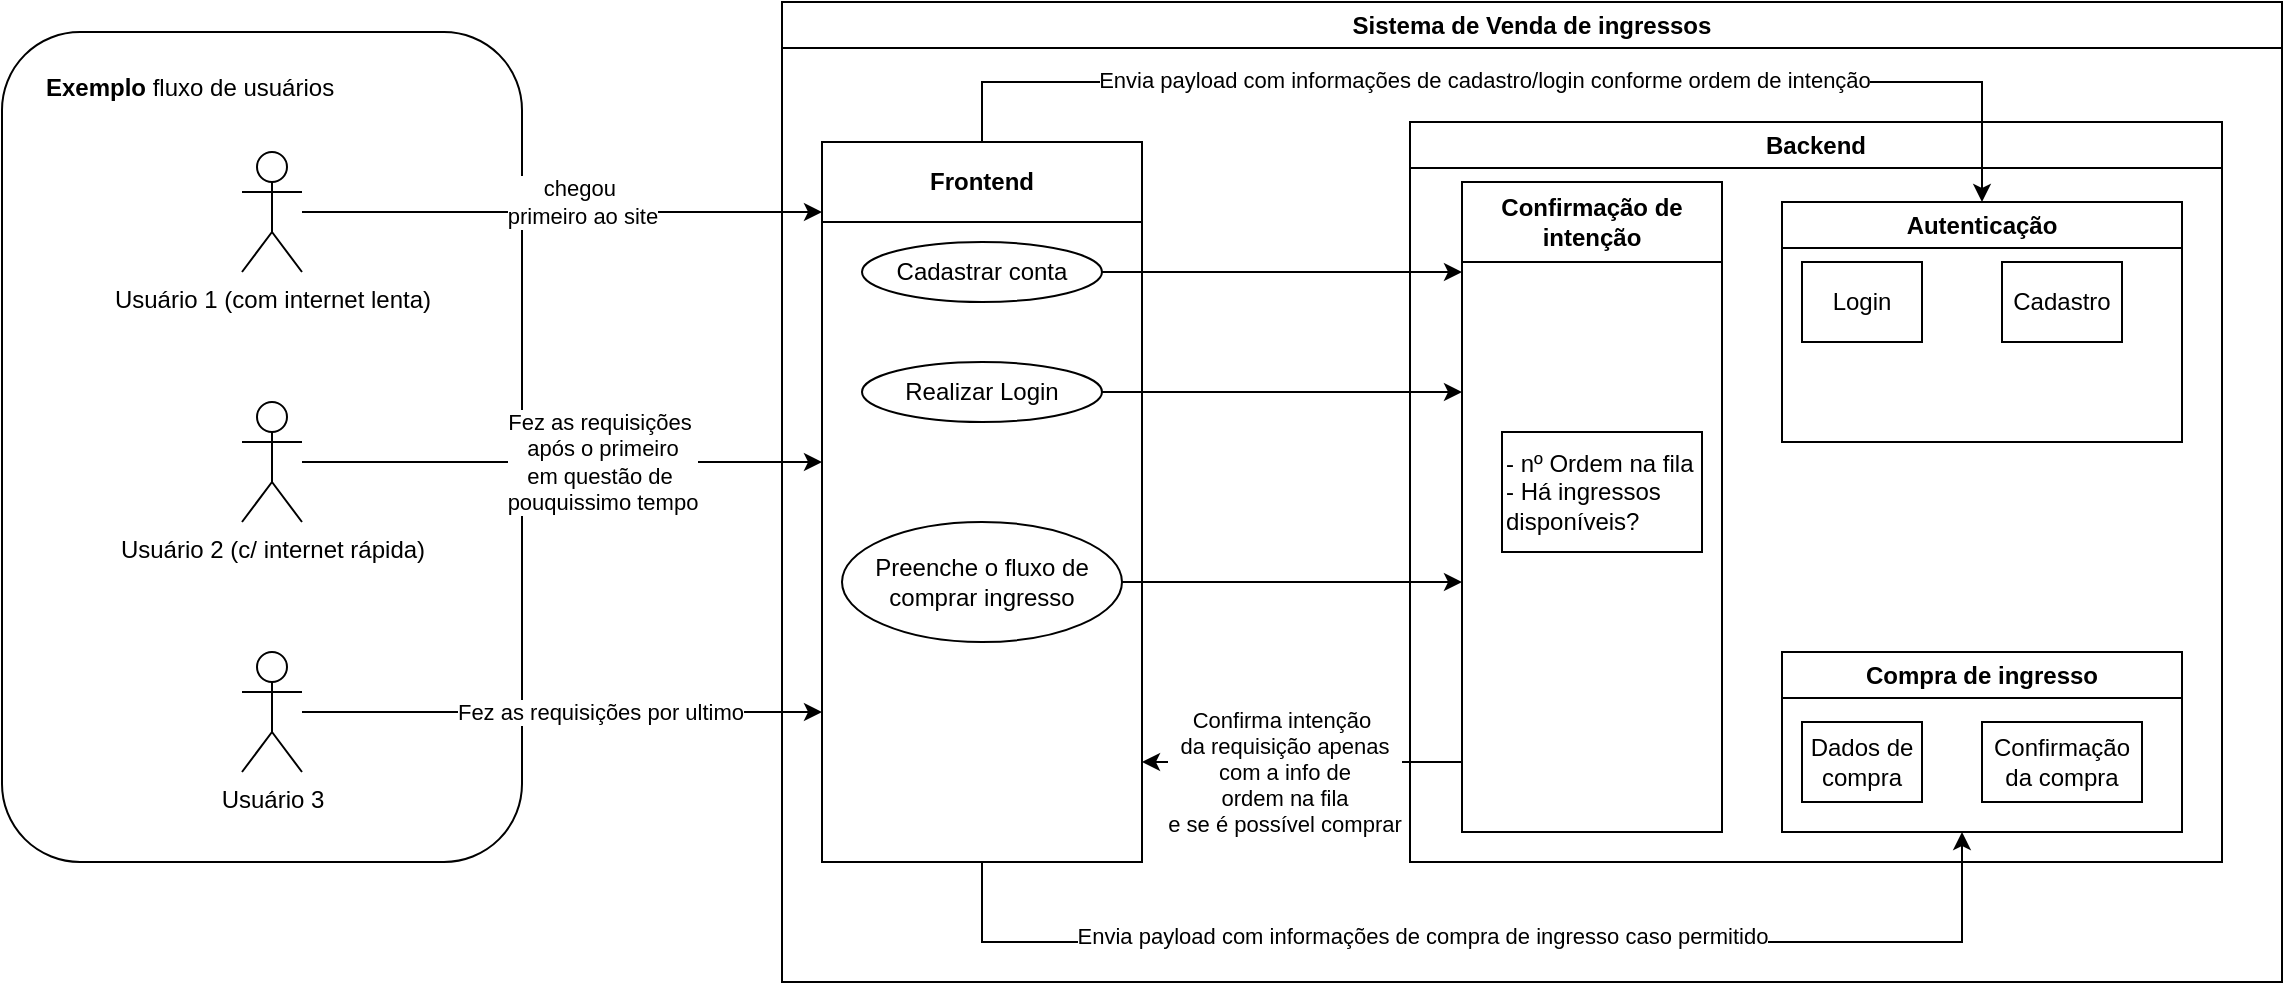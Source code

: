 <mxfile version="24.0.5" type="github">
  <diagram name="Página-1" id="0S_YAzBRYt2srQWIi4Im">
    <mxGraphModel dx="2084" dy="700" grid="1" gridSize="10" guides="1" tooltips="1" connect="1" arrows="1" fold="1" page="1" pageScale="1" pageWidth="827" pageHeight="1169" math="0" shadow="0">
      <root>
        <mxCell id="0" />
        <mxCell id="1" parent="0" />
        <mxCell id="cCg93czjW_5rbU8zna0d-81" value="" style="rounded=1;whiteSpace=wrap;html=1;align=left;" vertex="1" parent="1">
          <mxGeometry x="-290" y="55" width="260" height="415" as="geometry" />
        </mxCell>
        <mxCell id="cCg93czjW_5rbU8zna0d-2" value="Sistema de Venda de ingressos" style="swimlane;whiteSpace=wrap;html=1;" vertex="1" parent="1">
          <mxGeometry x="100" y="40" width="750" height="490" as="geometry">
            <mxRectangle x="230" y="70" width="210" height="30" as="alternateBounds" />
          </mxGeometry>
        </mxCell>
        <mxCell id="cCg93czjW_5rbU8zna0d-46" value="Backend" style="swimlane;whiteSpace=wrap;html=1;" vertex="1" parent="cCg93czjW_5rbU8zna0d-2">
          <mxGeometry x="314" y="60" width="406" height="370" as="geometry" />
        </mxCell>
        <mxCell id="cCg93czjW_5rbU8zna0d-3" value="Autenticação" style="swimlane;whiteSpace=wrap;html=1;" vertex="1" parent="cCg93czjW_5rbU8zna0d-46">
          <mxGeometry x="186" y="40" width="200" height="120" as="geometry" />
        </mxCell>
        <mxCell id="cCg93czjW_5rbU8zna0d-50" value="&lt;div align=&quot;center&quot;&gt;Login&lt;/div&gt;" style="rounded=0;whiteSpace=wrap;html=1;align=center;" vertex="1" parent="cCg93czjW_5rbU8zna0d-3">
          <mxGeometry x="10" y="30" width="60" height="40" as="geometry" />
        </mxCell>
        <mxCell id="cCg93czjW_5rbU8zna0d-71" value="&lt;div align=&quot;center&quot;&gt;Cadastro&lt;/div&gt;" style="rounded=0;whiteSpace=wrap;html=1;align=center;" vertex="1" parent="cCg93czjW_5rbU8zna0d-3">
          <mxGeometry x="110" y="30" width="60" height="40" as="geometry" />
        </mxCell>
        <mxCell id="cCg93czjW_5rbU8zna0d-4" value="Compra de ingresso" style="swimlane;whiteSpace=wrap;html=1;" vertex="1" parent="cCg93czjW_5rbU8zna0d-46">
          <mxGeometry x="186" y="265" width="200" height="90" as="geometry" />
        </mxCell>
        <mxCell id="cCg93czjW_5rbU8zna0d-72" value="Dados de compra" style="rounded=0;whiteSpace=wrap;html=1;align=center;" vertex="1" parent="cCg93czjW_5rbU8zna0d-4">
          <mxGeometry x="10" y="35" width="60" height="40" as="geometry" />
        </mxCell>
        <mxCell id="cCg93czjW_5rbU8zna0d-73" value="Confirmação da compra" style="rounded=0;whiteSpace=wrap;html=1;align=center;" vertex="1" parent="cCg93czjW_5rbU8zna0d-4">
          <mxGeometry x="100" y="35" width="80" height="40" as="geometry" />
        </mxCell>
        <mxCell id="cCg93czjW_5rbU8zna0d-47" style="edgeStyle=orthogonalEdgeStyle;rounded=0;orthogonalLoop=1;jettySize=auto;html=1;" edge="1" parent="cCg93czjW_5rbU8zna0d-2" source="cCg93czjW_5rbU8zna0d-14" target="cCg93czjW_5rbU8zna0d-21">
          <mxGeometry relative="1" as="geometry">
            <Array as="points">
              <mxPoint x="220" y="380" />
              <mxPoint x="220" y="380" />
            </Array>
          </mxGeometry>
        </mxCell>
        <mxCell id="cCg93czjW_5rbU8zna0d-48" value="&lt;div&gt;Confirma intenção&amp;nbsp;&lt;/div&gt;&lt;div&gt;da requisição apenas&lt;/div&gt;&lt;div&gt;com a info de&lt;br&gt;&lt;/div&gt;&lt;div&gt;ordem na fila&lt;/div&gt;&lt;div&gt;e se é possível comprar&lt;br&gt;&lt;/div&gt;" style="edgeLabel;html=1;align=center;verticalAlign=middle;resizable=0;points=[];" vertex="1" connectable="0" parent="cCg93czjW_5rbU8zna0d-47">
          <mxGeometry x="-0.281" relative="1" as="geometry">
            <mxPoint x="-32" y="5" as="offset" />
          </mxGeometry>
        </mxCell>
        <mxCell id="cCg93czjW_5rbU8zna0d-14" value="Confirmação de intenção" style="swimlane;whiteSpace=wrap;html=1;startSize=40;" vertex="1" parent="cCg93czjW_5rbU8zna0d-2">
          <mxGeometry x="340" y="90" width="130" height="325" as="geometry" />
        </mxCell>
        <mxCell id="cCg93czjW_5rbU8zna0d-49" value="&lt;div align=&quot;left&quot;&gt;- nº Ordem na fila&lt;/div&gt;&lt;div align=&quot;left&quot;&gt;- Há ingressos disponíveis?&lt;br&gt;&lt;/div&gt;" style="rounded=0;whiteSpace=wrap;html=1;align=left;" vertex="1" parent="cCg93czjW_5rbU8zna0d-14">
          <mxGeometry x="20" y="125" width="100" height="60" as="geometry" />
        </mxCell>
        <mxCell id="cCg93czjW_5rbU8zna0d-40" style="edgeStyle=orthogonalEdgeStyle;rounded=0;orthogonalLoop=1;jettySize=auto;html=1;" edge="1" parent="cCg93czjW_5rbU8zna0d-2" source="cCg93czjW_5rbU8zna0d-21" target="cCg93czjW_5rbU8zna0d-4">
          <mxGeometry relative="1" as="geometry">
            <Array as="points">
              <mxPoint x="100" y="470" />
              <mxPoint x="590" y="470" />
            </Array>
          </mxGeometry>
        </mxCell>
        <mxCell id="cCg93czjW_5rbU8zna0d-43" value="Envia payload com informações de compra de ingresso caso permitido" style="edgeLabel;html=1;align=center;verticalAlign=middle;resizable=0;points=[];" vertex="1" connectable="0" parent="cCg93czjW_5rbU8zna0d-40">
          <mxGeometry x="-0.111" y="3" relative="1" as="geometry">
            <mxPoint as="offset" />
          </mxGeometry>
        </mxCell>
        <mxCell id="cCg93czjW_5rbU8zna0d-21" value="Frontend" style="swimlane;whiteSpace=wrap;html=1;startSize=40;" vertex="1" parent="cCg93czjW_5rbU8zna0d-2">
          <mxGeometry x="20" y="70" width="160" height="360" as="geometry" />
        </mxCell>
        <mxCell id="cCg93czjW_5rbU8zna0d-7" value="Cadastrar conta" style="ellipse;whiteSpace=wrap;html=1;" vertex="1" parent="cCg93czjW_5rbU8zna0d-21">
          <mxGeometry x="20" y="50" width="120" height="30" as="geometry" />
        </mxCell>
        <mxCell id="cCg93czjW_5rbU8zna0d-8" value="Realizar Login" style="ellipse;whiteSpace=wrap;html=1;" vertex="1" parent="cCg93czjW_5rbU8zna0d-21">
          <mxGeometry x="20" y="110" width="120" height="30" as="geometry" />
        </mxCell>
        <mxCell id="cCg93czjW_5rbU8zna0d-11" value="Preenche o fluxo de comprar ingresso" style="ellipse;whiteSpace=wrap;html=1;" vertex="1" parent="cCg93czjW_5rbU8zna0d-21">
          <mxGeometry x="10" y="190" width="140" height="60" as="geometry" />
        </mxCell>
        <mxCell id="cCg93czjW_5rbU8zna0d-41" style="edgeStyle=orthogonalEdgeStyle;rounded=0;orthogonalLoop=1;jettySize=auto;html=1;entryX=0.5;entryY=0;entryDx=0;entryDy=0;" edge="1" parent="cCg93czjW_5rbU8zna0d-2" source="cCg93czjW_5rbU8zna0d-21" target="cCg93czjW_5rbU8zna0d-3">
          <mxGeometry relative="1" as="geometry">
            <Array as="points">
              <mxPoint x="100" y="40" />
              <mxPoint x="600" y="40" />
            </Array>
          </mxGeometry>
        </mxCell>
        <mxCell id="cCg93czjW_5rbU8zna0d-42" value="Envia payload com informações de cadastro/login conforme ordem de intenção" style="edgeLabel;html=1;align=center;verticalAlign=middle;resizable=0;points=[];" vertex="1" connectable="0" parent="cCg93czjW_5rbU8zna0d-41">
          <mxGeometry x="-0.05" y="1" relative="1" as="geometry">
            <mxPoint as="offset" />
          </mxGeometry>
        </mxCell>
        <mxCell id="cCg93czjW_5rbU8zna0d-37" style="edgeStyle=orthogonalEdgeStyle;rounded=0;orthogonalLoop=1;jettySize=auto;html=1;" edge="1" parent="cCg93czjW_5rbU8zna0d-2" source="cCg93czjW_5rbU8zna0d-7">
          <mxGeometry relative="1" as="geometry">
            <mxPoint x="340" y="135" as="targetPoint" />
            <Array as="points">
              <mxPoint x="340" y="135" />
            </Array>
          </mxGeometry>
        </mxCell>
        <mxCell id="cCg93czjW_5rbU8zna0d-38" style="edgeStyle=orthogonalEdgeStyle;rounded=0;orthogonalLoop=1;jettySize=auto;html=1;" edge="1" parent="cCg93czjW_5rbU8zna0d-2" source="cCg93czjW_5rbU8zna0d-8" target="cCg93czjW_5rbU8zna0d-14">
          <mxGeometry relative="1" as="geometry">
            <Array as="points">
              <mxPoint x="300" y="195" />
              <mxPoint x="300" y="195" />
            </Array>
          </mxGeometry>
        </mxCell>
        <mxCell id="cCg93czjW_5rbU8zna0d-39" style="edgeStyle=orthogonalEdgeStyle;rounded=0;orthogonalLoop=1;jettySize=auto;html=1;" edge="1" parent="cCg93czjW_5rbU8zna0d-2" source="cCg93czjW_5rbU8zna0d-11" target="cCg93czjW_5rbU8zna0d-14">
          <mxGeometry relative="1" as="geometry">
            <Array as="points">
              <mxPoint x="310" y="290" />
              <mxPoint x="310" y="290" />
            </Array>
          </mxGeometry>
        </mxCell>
        <mxCell id="cCg93czjW_5rbU8zna0d-75" style="edgeStyle=orthogonalEdgeStyle;rounded=0;orthogonalLoop=1;jettySize=auto;html=1;" edge="1" parent="1" source="cCg93czjW_5rbU8zna0d-29" target="cCg93czjW_5rbU8zna0d-21">
          <mxGeometry relative="1" as="geometry">
            <Array as="points">
              <mxPoint x="60" y="145" />
              <mxPoint x="60" y="145" />
            </Array>
          </mxGeometry>
        </mxCell>
        <mxCell id="cCg93czjW_5rbU8zna0d-76" value="&lt;div&gt;chegou&amp;nbsp;&lt;/div&gt;&lt;div&gt;primeiro ao site&lt;/div&gt;" style="edgeLabel;html=1;align=center;verticalAlign=middle;resizable=0;points=[];" vertex="1" connectable="0" parent="cCg93czjW_5rbU8zna0d-75">
          <mxGeometry x="0.262" y="-2" relative="1" as="geometry">
            <mxPoint x="-24" y="-7" as="offset" />
          </mxGeometry>
        </mxCell>
        <mxCell id="cCg93czjW_5rbU8zna0d-29" value="&lt;div&gt;Usuário 1 (com internet lenta)&lt;br&gt;&lt;/div&gt;" style="shape=umlActor;verticalLabelPosition=bottom;verticalAlign=top;html=1;outlineConnect=0;" vertex="1" parent="1">
          <mxGeometry x="-170" y="115" width="30" height="60" as="geometry" />
        </mxCell>
        <mxCell id="cCg93czjW_5rbU8zna0d-77" style="edgeStyle=orthogonalEdgeStyle;rounded=0;orthogonalLoop=1;jettySize=auto;html=1;" edge="1" parent="1" source="cCg93czjW_5rbU8zna0d-30" target="cCg93czjW_5rbU8zna0d-21">
          <mxGeometry relative="1" as="geometry">
            <Array as="points">
              <mxPoint x="60" y="270" />
              <mxPoint x="60" y="270" />
            </Array>
          </mxGeometry>
        </mxCell>
        <mxCell id="cCg93czjW_5rbU8zna0d-78" value="&lt;div&gt;Fez as requisições&amp;nbsp;&lt;/div&gt;&lt;div&gt;após o primeiro&lt;/div&gt;&lt;div&gt;em questão de&amp;nbsp;&lt;/div&gt;&lt;div&gt;pouquissimo tempo&lt;br&gt;&lt;/div&gt;" style="edgeLabel;html=1;align=center;verticalAlign=middle;resizable=0;points=[];" vertex="1" connectable="0" parent="cCg93czjW_5rbU8zna0d-77">
          <mxGeometry x="0.323" y="-2" relative="1" as="geometry">
            <mxPoint x="-22" y="-2" as="offset" />
          </mxGeometry>
        </mxCell>
        <mxCell id="cCg93czjW_5rbU8zna0d-30" value="&lt;div&gt;Usuário 2 (c/ internet rápida)&lt;/div&gt;" style="shape=umlActor;verticalLabelPosition=bottom;verticalAlign=top;html=1;outlineConnect=0;" vertex="1" parent="1">
          <mxGeometry x="-170" y="240" width="30" height="60" as="geometry" />
        </mxCell>
        <mxCell id="cCg93czjW_5rbU8zna0d-79" style="edgeStyle=orthogonalEdgeStyle;rounded=0;orthogonalLoop=1;jettySize=auto;html=1;" edge="1" parent="1" source="cCg93czjW_5rbU8zna0d-31" target="cCg93czjW_5rbU8zna0d-21">
          <mxGeometry relative="1" as="geometry">
            <Array as="points">
              <mxPoint x="40" y="395" />
              <mxPoint x="40" y="395" />
            </Array>
          </mxGeometry>
        </mxCell>
        <mxCell id="cCg93czjW_5rbU8zna0d-80" value="Fez as requisições por ultimo" style="edgeLabel;html=1;align=center;verticalAlign=middle;resizable=0;points=[];" vertex="1" connectable="0" parent="cCg93czjW_5rbU8zna0d-79">
          <mxGeometry x="0.146" relative="1" as="geometry">
            <mxPoint as="offset" />
          </mxGeometry>
        </mxCell>
        <mxCell id="cCg93czjW_5rbU8zna0d-31" value="Usuário 3" style="shape=umlActor;verticalLabelPosition=bottom;verticalAlign=top;html=1;outlineConnect=0;" vertex="1" parent="1">
          <mxGeometry x="-170" y="365" width="30" height="60" as="geometry" />
        </mxCell>
        <mxCell id="cCg93czjW_5rbU8zna0d-82" value="&lt;div align=&quot;left&quot; style=&quot;line-height: 100%;&quot;&gt;&lt;b&gt;Exemplo&lt;/b&gt; fluxo de usuários&lt;br&gt;&lt;/div&gt;" style="text;whiteSpace=wrap;html=1;" vertex="1" parent="1">
          <mxGeometry x="-270" y="70" width="180" height="40" as="geometry" />
        </mxCell>
      </root>
    </mxGraphModel>
  </diagram>
</mxfile>
